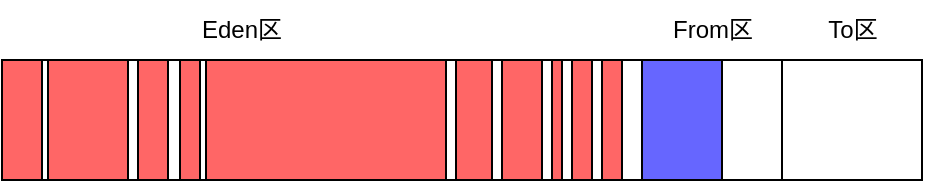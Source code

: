 <mxfile>
    <diagram id="cKqx8jpYu_WHQZoxO53q" name="第 1 页">
        <mxGraphModel dx="919" dy="439" grid="1" gridSize="10" guides="1" tooltips="1" connect="1" arrows="1" fold="1" page="1" pageScale="1" pageWidth="827" pageHeight="1169" background="#ffffff" math="0" shadow="0">
            <root>
                <mxCell id="0"/>
                <mxCell id="1" parent="0"/>
                <mxCell id="2" value="" style="rounded=0;whiteSpace=wrap;html=1;fillColor=#FFFFFF;strokeColor=#000000;" parent="1" vertex="1">
                    <mxGeometry x="90" y="80" width="320" height="60" as="geometry"/>
                </mxCell>
                <mxCell id="3" value="Eden区" style="text;html=1;strokeColor=none;fillColor=none;align=center;verticalAlign=middle;whiteSpace=wrap;rounded=0;fontColor=#000000;" parent="1" vertex="1">
                    <mxGeometry x="180" y="50" width="60" height="30" as="geometry"/>
                </mxCell>
                <mxCell id="4" value="" style="rounded=0;whiteSpace=wrap;html=1;fillColor=#FFFFFF;strokeColor=#000000;" parent="1" vertex="1">
                    <mxGeometry x="410" y="80" width="70" height="60" as="geometry"/>
                </mxCell>
                <mxCell id="5" value="From区" style="text;html=1;strokeColor=none;fillColor=none;align=center;verticalAlign=middle;whiteSpace=wrap;rounded=0;fontColor=#000000;" parent="1" vertex="1">
                    <mxGeometry x="422.5" y="50" width="45" height="30" as="geometry"/>
                </mxCell>
                <mxCell id="6" value="" style="rounded=0;whiteSpace=wrap;html=1;fillColor=#FFFFFF;strokeColor=#000000;" parent="1" vertex="1">
                    <mxGeometry x="480" y="80" width="70" height="60" as="geometry"/>
                </mxCell>
                <mxCell id="7" value="To区" style="text;html=1;strokeColor=none;fillColor=none;align=center;verticalAlign=middle;whiteSpace=wrap;rounded=0;fontColor=#000000;" parent="1" vertex="1">
                    <mxGeometry x="492.5" y="50" width="45" height="30" as="geometry"/>
                </mxCell>
                <mxCell id="8" value="" style="rounded=0;whiteSpace=wrap;html=1;fillColor=#FF6666;strokeColor=#000000;" parent="1" vertex="1">
                    <mxGeometry x="90" y="80" width="20" height="60" as="geometry"/>
                </mxCell>
                <mxCell id="9" value="" style="rounded=0;whiteSpace=wrap;html=1;fillColor=#6666FF;strokeColor=#000000;" parent="1" vertex="1">
                    <mxGeometry x="410" y="80" width="40" height="60" as="geometry"/>
                </mxCell>
                <mxCell id="10" value="" style="rounded=0;whiteSpace=wrap;html=1;fillColor=#FF6666;strokeColor=#000000;" parent="1" vertex="1">
                    <mxGeometry x="113" y="80" width="40" height="60" as="geometry"/>
                </mxCell>
                <mxCell id="11" value="" style="rounded=0;whiteSpace=wrap;html=1;fillColor=#FF6666;strokeColor=#000000;" parent="1" vertex="1">
                    <mxGeometry x="158" y="80" width="15" height="60" as="geometry"/>
                </mxCell>
                <mxCell id="12" value="" style="rounded=0;whiteSpace=wrap;html=1;fillColor=#FF6666;strokeColor=#000000;" parent="1" vertex="1">
                    <mxGeometry x="179" y="80" width="10" height="60" as="geometry"/>
                </mxCell>
                <mxCell id="13" value="" style="rounded=0;whiteSpace=wrap;html=1;fillColor=#FF6666;strokeColor=#000000;" parent="1" vertex="1">
                    <mxGeometry x="192" y="80" width="120" height="60" as="geometry"/>
                </mxCell>
                <mxCell id="14" value="" style="rounded=0;whiteSpace=wrap;html=1;fillColor=#FF6666;strokeColor=#000000;" parent="1" vertex="1">
                    <mxGeometry x="317" y="80" width="18" height="60" as="geometry"/>
                </mxCell>
                <mxCell id="15" value="" style="rounded=0;whiteSpace=wrap;html=1;fillColor=#FF6666;strokeColor=#000000;" parent="1" vertex="1">
                    <mxGeometry x="365" y="80" width="5" height="60" as="geometry"/>
                </mxCell>
                <mxCell id="16" value="" style="rounded=0;whiteSpace=wrap;html=1;fillColor=#FF6666;strokeColor=#000000;" parent="1" vertex="1">
                    <mxGeometry x="340" y="80" width="20" height="60" as="geometry"/>
                </mxCell>
                <mxCell id="18" value="" style="rounded=0;whiteSpace=wrap;html=1;fillColor=#FF6666;strokeColor=#000000;" vertex="1" parent="1">
                    <mxGeometry x="375" y="80" width="10" height="60" as="geometry"/>
                </mxCell>
                <mxCell id="19" value="" style="rounded=0;whiteSpace=wrap;html=1;fillColor=#FF6666;strokeColor=#000000;" vertex="1" parent="1">
                    <mxGeometry x="390" y="80" width="10" height="60" as="geometry"/>
                </mxCell>
            </root>
        </mxGraphModel>
    </diagram>
</mxfile>